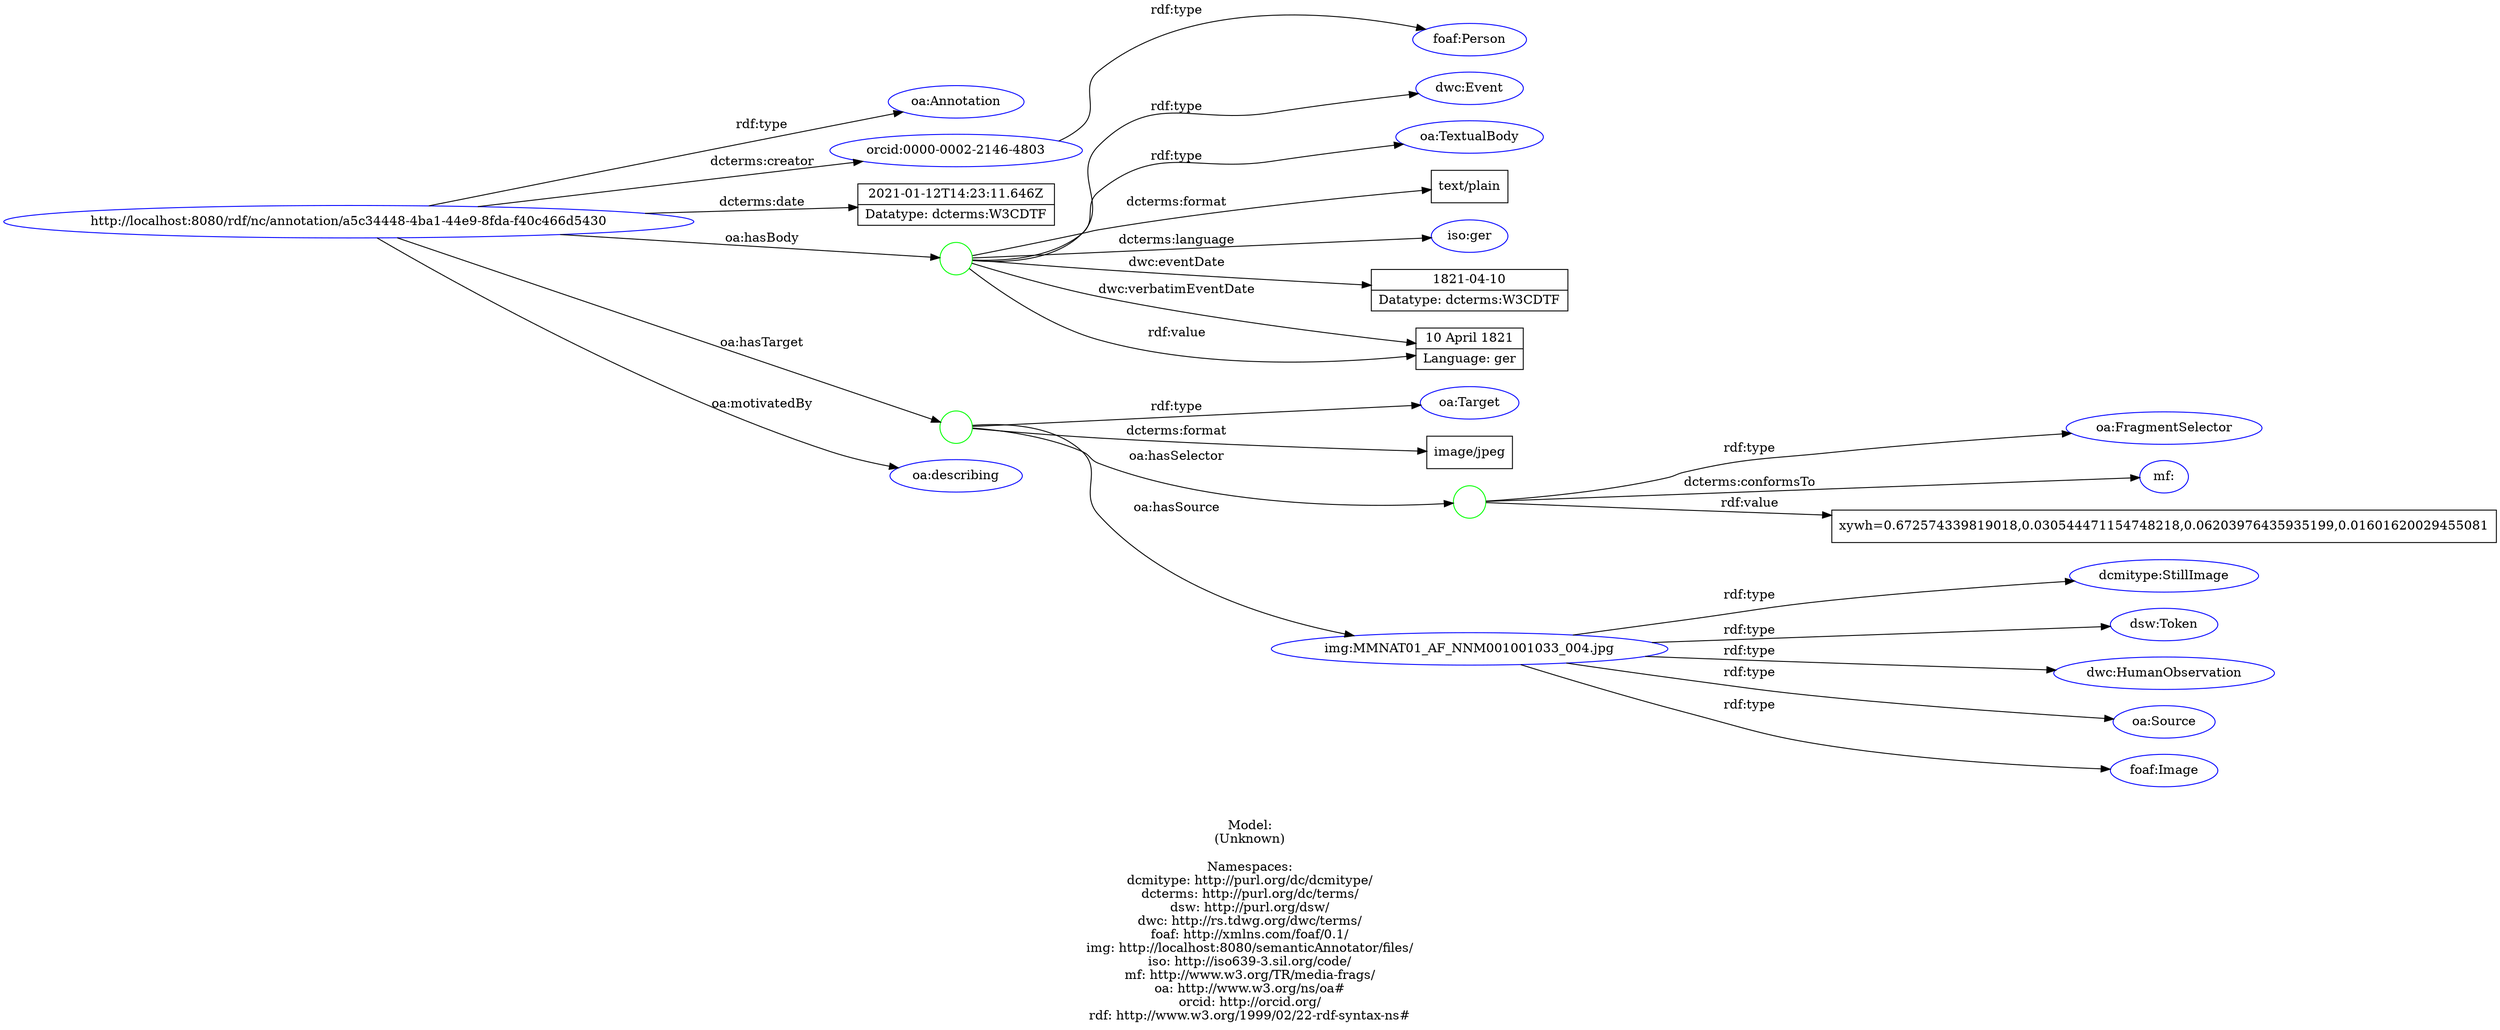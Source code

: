 digraph {
	rankdir = LR;
	charset="utf-8";

	"Rhttp://localhost:8080/rdf/nc/annotation/a5c34448-4ba1-44e9-8fda-f40c466d5430" -> "Roa:Annotation" [ label="rdf:type" ];
	"Rhttp://localhost:8080/rdf/nc/annotation/a5c34448-4ba1-44e9-8fda-f40c466d5430" -> "Rorcid:0000-0002-2146-4803" [ label="dcterms:creator" ];
	"Rhttp://localhost:8080/rdf/nc/annotation/a5c34448-4ba1-44e9-8fda-f40c466d5430" -> "L2021-01-12T14:23:11.646Z|Datatype: dcterms:W3CDTF" [ label="dcterms:date" ];
	"Rhttp://localhost:8080/rdf/nc/annotation/a5c34448-4ba1-44e9-8fda-f40c466d5430" -> "B_:node1f0go8rutx38" [ label="oa:hasBody" ];
	"B_:node1f0go8rutx38" -> "Rdwc:Event" [ label="rdf:type" ];
	"B_:node1f0go8rutx38" -> "Roa:TextualBody" [ label="rdf:type" ];
	"B_:node1f0go8rutx38" -> "Ltext/plain" [ label="dcterms:format" ];
	"B_:node1f0go8rutx38" -> "Riso:ger" [ label="dcterms:language" ];
	"B_:node1f0go8rutx38" -> "L1821-04-10|Datatype: dcterms:W3CDTF" [ label="dwc:eventDate" ];
	"B_:node1f0go8rutx38" -> "L10 April 1821|Language: ger" [ label="dwc:verbatimEventDate" ];
	"B_:node1f0go8rutx38" -> "L10 April 1821|Language: ger" [ label="rdf:value" ];
	"Rhttp://localhost:8080/rdf/nc/annotation/a5c34448-4ba1-44e9-8fda-f40c466d5430" -> "B_:node1f0go8rutx37" [ label="oa:hasTarget" ];
	"B_:node1f0go8rutx37" -> "Roa:Target" [ label="rdf:type" ];
	"B_:node1f0go8rutx37" -> "Limage/jpeg" [ label="dcterms:format" ];
	"B_:node1f0go8rutx37" -> "B_:node1f0go8rutx40" [ label="oa:hasSelector" ];
	"B_:node1f0go8rutx40" -> "Roa:FragmentSelector" [ label="rdf:type" ];
	"B_:node1f0go8rutx40" -> "Rmf:" [ label="dcterms:conformsTo" ];
	"B_:node1f0go8rutx40" -> "Lxywh=0.672574339819018,0.030544471154748218,0.06203976435935199,0.01601620029455081" [ label="rdf:value" ];
	"B_:node1f0go8rutx37" -> "Rimg:MMNAT01_AF_NNM001001033_004.jpg" [ label="oa:hasSource" ];
	"Rhttp://localhost:8080/rdf/nc/annotation/a5c34448-4ba1-44e9-8fda-f40c466d5430" -> "Roa:describing" [ label="oa:motivatedBy" ];
	"Rorcid:0000-0002-2146-4803" -> "Rfoaf:Person" [ label="rdf:type" ];
	"Rimg:MMNAT01_AF_NNM001001033_004.jpg" -> "Rdcmitype:StillImage" [ label="rdf:type" ];
	"Rimg:MMNAT01_AF_NNM001001033_004.jpg" -> "Rdsw:Token" [ label="rdf:type" ];
	"Rimg:MMNAT01_AF_NNM001001033_004.jpg" -> "Rdwc:HumanObservation" [ label="rdf:type" ];
	"Rimg:MMNAT01_AF_NNM001001033_004.jpg" -> "Roa:Source" [ label="rdf:type" ];
	"Rimg:MMNAT01_AF_NNM001001033_004.jpg" -> "Rfoaf:Image" [ label="rdf:type" ];

	// Resources
	"Rhttp://localhost:8080/rdf/nc/annotation/a5c34448-4ba1-44e9-8fda-f40c466d5430" [ label="http://localhost:8080/rdf/nc/annotation/a5c34448-4ba1-44e9-8fda-f40c466d5430", shape = ellipse, color = blue ];
	"Roa:Annotation" [ label="oa:Annotation", shape = ellipse, color = blue ];
	"Rorcid:0000-0002-2146-4803" [ label="orcid:0000-0002-2146-4803", shape = ellipse, color = blue ];
	"Rdwc:Event" [ label="dwc:Event", shape = ellipse, color = blue ];
	"Roa:TextualBody" [ label="oa:TextualBody", shape = ellipse, color = blue ];
	"Riso:ger" [ label="iso:ger", shape = ellipse, color = blue ];
	"Roa:Target" [ label="oa:Target", shape = ellipse, color = blue ];
	"Roa:FragmentSelector" [ label="oa:FragmentSelector", shape = ellipse, color = blue ];
	"Rmf:" [ label="mf:", shape = ellipse, color = blue ];
	"Rimg:MMNAT01_AF_NNM001001033_004.jpg" [ label="img:MMNAT01_AF_NNM001001033_004.jpg", shape = ellipse, color = blue ];
	"Roa:describing" [ label="oa:describing", shape = ellipse, color = blue ];
	"Rfoaf:Person" [ label="foaf:Person", shape = ellipse, color = blue ];
	"Rdcmitype:StillImage" [ label="dcmitype:StillImage", shape = ellipse, color = blue ];
	"Rdsw:Token" [ label="dsw:Token", shape = ellipse, color = blue ];
	"Rdwc:HumanObservation" [ label="dwc:HumanObservation", shape = ellipse, color = blue ];
	"Roa:Source" [ label="oa:Source", shape = ellipse, color = blue ];
	"Rfoaf:Image" [ label="foaf:Image", shape = ellipse, color = blue ];

	// Anonymous nodes
	"B_:node1f0go8rutx38" [ label="", shape = circle, color = green ];
	"B_:node1f0go8rutx37" [ label="", shape = circle, color = green ];
	"B_:node1f0go8rutx40" [ label="", shape = circle, color = green ];

	// Literals
	"L2021-01-12T14:23:11.646Z|Datatype: dcterms:W3CDTF" [ label="2021-01-12T14:23:11.646Z|Datatype: dcterms:W3CDTF", shape = record ];
	"Ltext/plain" [ label="text/plain", shape = record ];
	"L1821-04-10|Datatype: dcterms:W3CDTF" [ label="1821-04-10|Datatype: dcterms:W3CDTF", shape = record ];
	"L10 April 1821|Language: ger" [ label="10 April 1821|Language: ger", shape = record ];
	"Limage/jpeg" [ label="image/jpeg", shape = record ];
	"Lxywh=0.672574339819018,0.030544471154748218,0.06203976435935199,0.01601620029455081" [ label="xywh=0.672574339819018,0.030544471154748218,0.06203976435935199,0.01601620029455081", shape = record ];

	label="\n\nModel:\n(Unknown)\n\nNamespaces:\ndcmitype: http://purl.org/dc/dcmitype/\ndcterms: http://purl.org/dc/terms/\ndsw: http://purl.org/dsw/\ndwc: http://rs.tdwg.org/dwc/terms/\nfoaf: http://xmlns.com/foaf/0.1/\nimg: http://localhost:8080/semanticAnnotator/files/\niso: http://iso639-3.sil.org/code/\nmf: http://www.w3.org/TR/media-frags/\noa: http://www.w3.org/ns/oa#\norcid: http://orcid.org/\nrdf: http://www.w3.org/1999/02/22-rdf-syntax-ns#\n";
}
